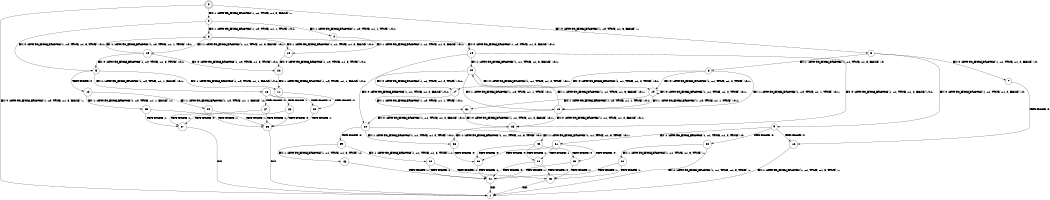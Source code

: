 digraph BCG {
size = "7, 10.5";
center = TRUE;
node [shape = circle];
0 [peripheries = 2];
0 -> 1 [label = "EX !0 !ATOMIC_EXCH_BRANCH (1, +0, TRUE, +1, 3, FALSE) !::"];
0 -> 2 [label = "EX !1 !ATOMIC_EXCH_BRANCH (1, +1, TRUE, +1, 3, FALSE) !::"];
0 -> 3 [label = "EX !0 !ATOMIC_EXCH_BRANCH (1, +0, TRUE, +1, 3, FALSE) !::"];
2 -> 4 [label = "EX !1 !ATOMIC_EXCH_BRANCH (1, +0, TRUE, +1, 1, TRUE) !:0:1:"];
2 -> 5 [label = "EX !0 !ATOMIC_EXCH_BRANCH (1, +0, TRUE, +1, 3, TRUE) !:0:1:"];
2 -> 6 [label = "EX !1 !ATOMIC_EXCH_BRANCH (1, +0, TRUE, +1, 1, TRUE) !:0:1:"];
3 -> 7 [label = "EX !0 !ATOMIC_EXCH_BRANCH (1, +1, TRUE, +1, 2, FALSE) !:0:"];
3 -> 8 [label = "EX !1 !ATOMIC_EXCH_BRANCH (1, +1, TRUE, +1, 3, FALSE) !:0:"];
3 -> 9 [label = "EX !0 !ATOMIC_EXCH_BRANCH (1, +1, TRUE, +1, 2, FALSE) !:0:"];
4 -> 10 [label = "EX !1 !ATOMIC_EXCH_BRANCH (1, +1, TRUE, +1, 3, FALSE) !:0:1:"];
5 -> 11 [label = "EX !1 !ATOMIC_EXCH_BRANCH (1, +0, TRUE, +1, 1, FALSE) !:0:1:"];
5 -> 12 [label = "TERMINATE !0"];
5 -> 13 [label = "EX !1 !ATOMIC_EXCH_BRANCH (1, +0, TRUE, +1, 1, FALSE) !:0:1:"];
6 -> 10 [label = "EX !1 !ATOMIC_EXCH_BRANCH (1, +1, TRUE, +1, 3, FALSE) !:0:1:"];
6 -> 14 [label = "EX !0 !ATOMIC_EXCH_BRANCH (1, +0, TRUE, +1, 3, FALSE) !:0:1:"];
6 -> 15 [label = "EX !1 !ATOMIC_EXCH_BRANCH (1, +1, TRUE, +1, 3, FALSE) !:0:1:"];
7 -> 16 [label = "TERMINATE !0"];
8 -> 17 [label = "EX !0 !ATOMIC_EXCH_BRANCH (1, +1, TRUE, +1, 2, TRUE) !:0:1:"];
8 -> 18 [label = "EX !1 !ATOMIC_EXCH_BRANCH (1, +0, TRUE, +1, 1, TRUE) !:0:1:"];
8 -> 19 [label = "EX !0 !ATOMIC_EXCH_BRANCH (1, +1, TRUE, +1, 2, TRUE) !:0:1:"];
9 -> 16 [label = "TERMINATE !0"];
9 -> 20 [label = "TERMINATE !0"];
9 -> 21 [label = "EX !1 !ATOMIC_EXCH_BRANCH (1, +1, TRUE, +1, 3, TRUE) !:0:"];
10 -> 22 [label = "EX !0 !ATOMIC_EXCH_BRANCH (1, +0, TRUE, +1, 3, TRUE) !:0:1:"];
11 -> 23 [label = "TERMINATE !0"];
12 -> 24 [label = "EX !1 !ATOMIC_EXCH_BRANCH (1, +0, TRUE, +1, 1, FALSE) !:1:"];
12 -> 25 [label = "EX !1 !ATOMIC_EXCH_BRANCH (1, +0, TRUE, +1, 1, FALSE) !:1:"];
13 -> 23 [label = "TERMINATE !0"];
13 -> 26 [label = "TERMINATE !1"];
13 -> 27 [label = "TERMINATE !0"];
14 -> 28 [label = "EX !0 !ATOMIC_EXCH_BRANCH (1, +1, TRUE, +1, 2, FALSE) !:0:1:"];
14 -> 29 [label = "EX !1 !ATOMIC_EXCH_BRANCH (1, +1, TRUE, +1, 3, FALSE) !:0:1:"];
14 -> 30 [label = "EX !0 !ATOMIC_EXCH_BRANCH (1, +1, TRUE, +1, 2, FALSE) !:0:1:"];
15 -> 22 [label = "EX !0 !ATOMIC_EXCH_BRANCH (1, +0, TRUE, +1, 3, TRUE) !:0:1:"];
15 -> 5 [label = "EX !0 !ATOMIC_EXCH_BRANCH (1, +0, TRUE, +1, 3, TRUE) !:0:1:"];
15 -> 6 [label = "EX !1 !ATOMIC_EXCH_BRANCH (1, +0, TRUE, +1, 1, TRUE) !:0:1:"];
16 -> 1 [label = "EX !1 !ATOMIC_EXCH_BRANCH (1, +1, TRUE, +1, 3, TRUE) !::"];
17 -> 31 [label = "EX !1 !ATOMIC_EXCH_BRANCH (1, +0, TRUE, +1, 1, TRUE) !:0:1:"];
18 -> 28 [label = "EX !0 !ATOMIC_EXCH_BRANCH (1, +1, TRUE, +1, 2, FALSE) !:0:1:"];
18 -> 29 [label = "EX !1 !ATOMIC_EXCH_BRANCH (1, +1, TRUE, +1, 3, FALSE) !:0:1:"];
18 -> 30 [label = "EX !0 !ATOMIC_EXCH_BRANCH (1, +1, TRUE, +1, 2, FALSE) !:0:1:"];
19 -> 31 [label = "EX !1 !ATOMIC_EXCH_BRANCH (1, +0, TRUE, +1, 1, TRUE) !:0:1:"];
19 -> 18 [label = "EX !1 !ATOMIC_EXCH_BRANCH (1, +0, TRUE, +1, 1, TRUE) !:0:1:"];
19 -> 19 [label = "EX !0 !ATOMIC_EXCH_BRANCH (1, +1, TRUE, +1, 2, TRUE) !:0:1:"];
20 -> 1 [label = "EX !1 !ATOMIC_EXCH_BRANCH (1, +1, TRUE, +1, 3, TRUE) !::"];
20 -> 32 [label = "EX !1 !ATOMIC_EXCH_BRANCH (1, +1, TRUE, +1, 3, TRUE) !::"];
21 -> 33 [label = "TERMINATE !0"];
21 -> 34 [label = "TERMINATE !1"];
21 -> 35 [label = "TERMINATE !0"];
22 -> 11 [label = "EX !1 !ATOMIC_EXCH_BRANCH (1, +0, TRUE, +1, 1, FALSE) !:0:1:"];
23 -> 36 [label = "TERMINATE !1"];
24 -> 36 [label = "TERMINATE !1"];
25 -> 36 [label = "TERMINATE !1"];
25 -> 37 [label = "TERMINATE !1"];
26 -> 36 [label = "TERMINATE !0"];
26 -> 37 [label = "TERMINATE !0"];
27 -> 36 [label = "TERMINATE !1"];
27 -> 37 [label = "TERMINATE !1"];
28 -> 38 [label = "EX !1 !ATOMIC_EXCH_BRANCH (1, +1, TRUE, +1, 3, TRUE) !:0:1:"];
29 -> 17 [label = "EX !0 !ATOMIC_EXCH_BRANCH (1, +1, TRUE, +1, 2, TRUE) !:0:1:"];
29 -> 18 [label = "EX !1 !ATOMIC_EXCH_BRANCH (1, +0, TRUE, +1, 1, TRUE) !:0:1:"];
29 -> 19 [label = "EX !0 !ATOMIC_EXCH_BRANCH (1, +1, TRUE, +1, 2, TRUE) !:0:1:"];
30 -> 38 [label = "EX !1 !ATOMIC_EXCH_BRANCH (1, +1, TRUE, +1, 3, TRUE) !:0:1:"];
30 -> 39 [label = "TERMINATE !0"];
30 -> 40 [label = "EX !1 !ATOMIC_EXCH_BRANCH (1, +1, TRUE, +1, 3, TRUE) !:0:1:"];
31 -> 28 [label = "EX !0 !ATOMIC_EXCH_BRANCH (1, +1, TRUE, +1, 2, FALSE) !:0:1:"];
32 -> 41 [label = "TERMINATE !1"];
32 -> 42 [label = "TERMINATE !1"];
33 -> 41 [label = "TERMINATE !1"];
34 -> 41 [label = "TERMINATE !0"];
34 -> 42 [label = "TERMINATE !0"];
35 -> 41 [label = "TERMINATE !1"];
35 -> 42 [label = "TERMINATE !1"];
36 -> 1 [label = "exit"];
37 -> 1 [label = "exit"];
38 -> 33 [label = "TERMINATE !0"];
39 -> 43 [label = "EX !1 !ATOMIC_EXCH_BRANCH (1, +1, TRUE, +1, 3, TRUE) !:1:"];
39 -> 44 [label = "EX !1 !ATOMIC_EXCH_BRANCH (1, +1, TRUE, +1, 3, TRUE) !:1:"];
40 -> 33 [label = "TERMINATE !0"];
40 -> 34 [label = "TERMINATE !1"];
40 -> 35 [label = "TERMINATE !0"];
41 -> 1 [label = "exit"];
42 -> 1 [label = "exit"];
43 -> 41 [label = "TERMINATE !1"];
44 -> 41 [label = "TERMINATE !1"];
44 -> 42 [label = "TERMINATE !1"];
}
